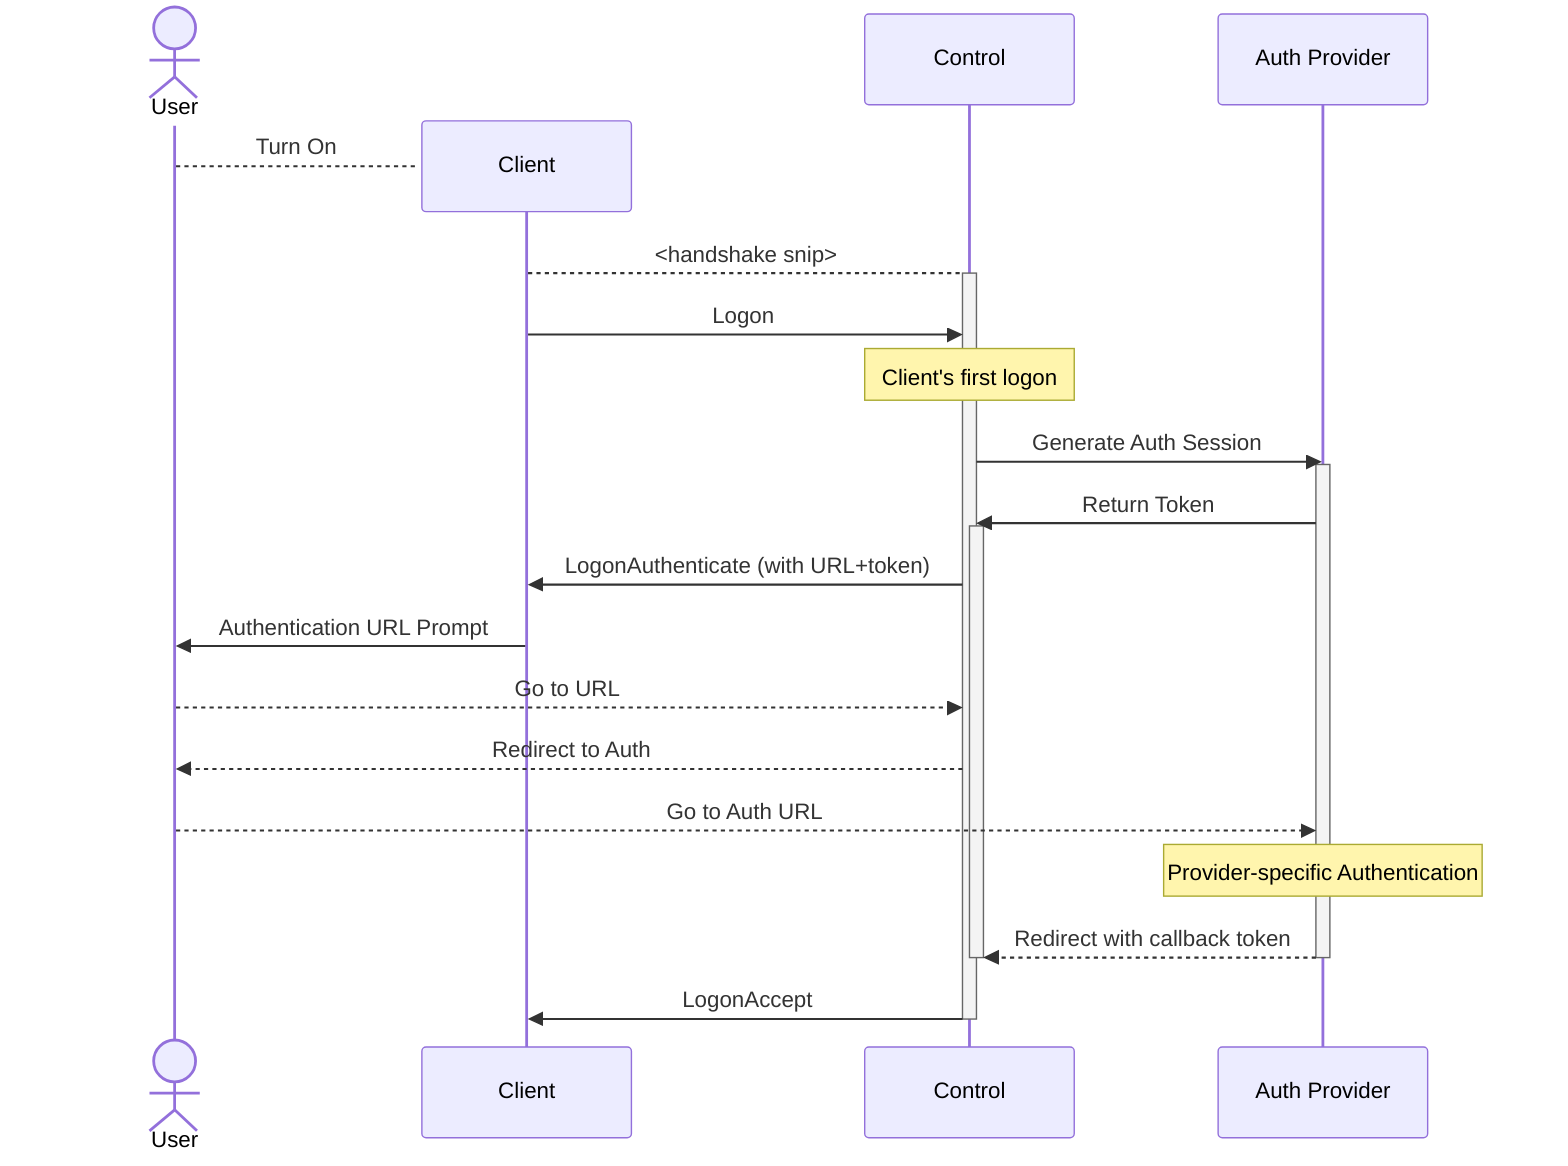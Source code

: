 sequenceDiagram
    actor User

    create participant Client
    User --> Client: Turn On

    Client -->+ Control: <handshake snip>

    Client ->> Control: Logon

    Note over Control: Client's first logon

    Control ->> Auth: Generate Auth Session

    participant Auth as Auth Provider

    activate Auth

    Auth ->> Control: Return Token
    activate Control

    Control ->> Client: LogonAuthenticate (with URL+token)

    Client ->> User: Authentication URL Prompt

    User -->> Control: Go to URL
    Control -->> User: Redirect to Auth

    User -->> Auth: Go to Auth URL

    Note over Auth: Provider-specific Authentication

    Auth -->>- Control: Redirect with callback token

    deactivate Control

    Control ->> Client: LogonAccept

    deactivate Control